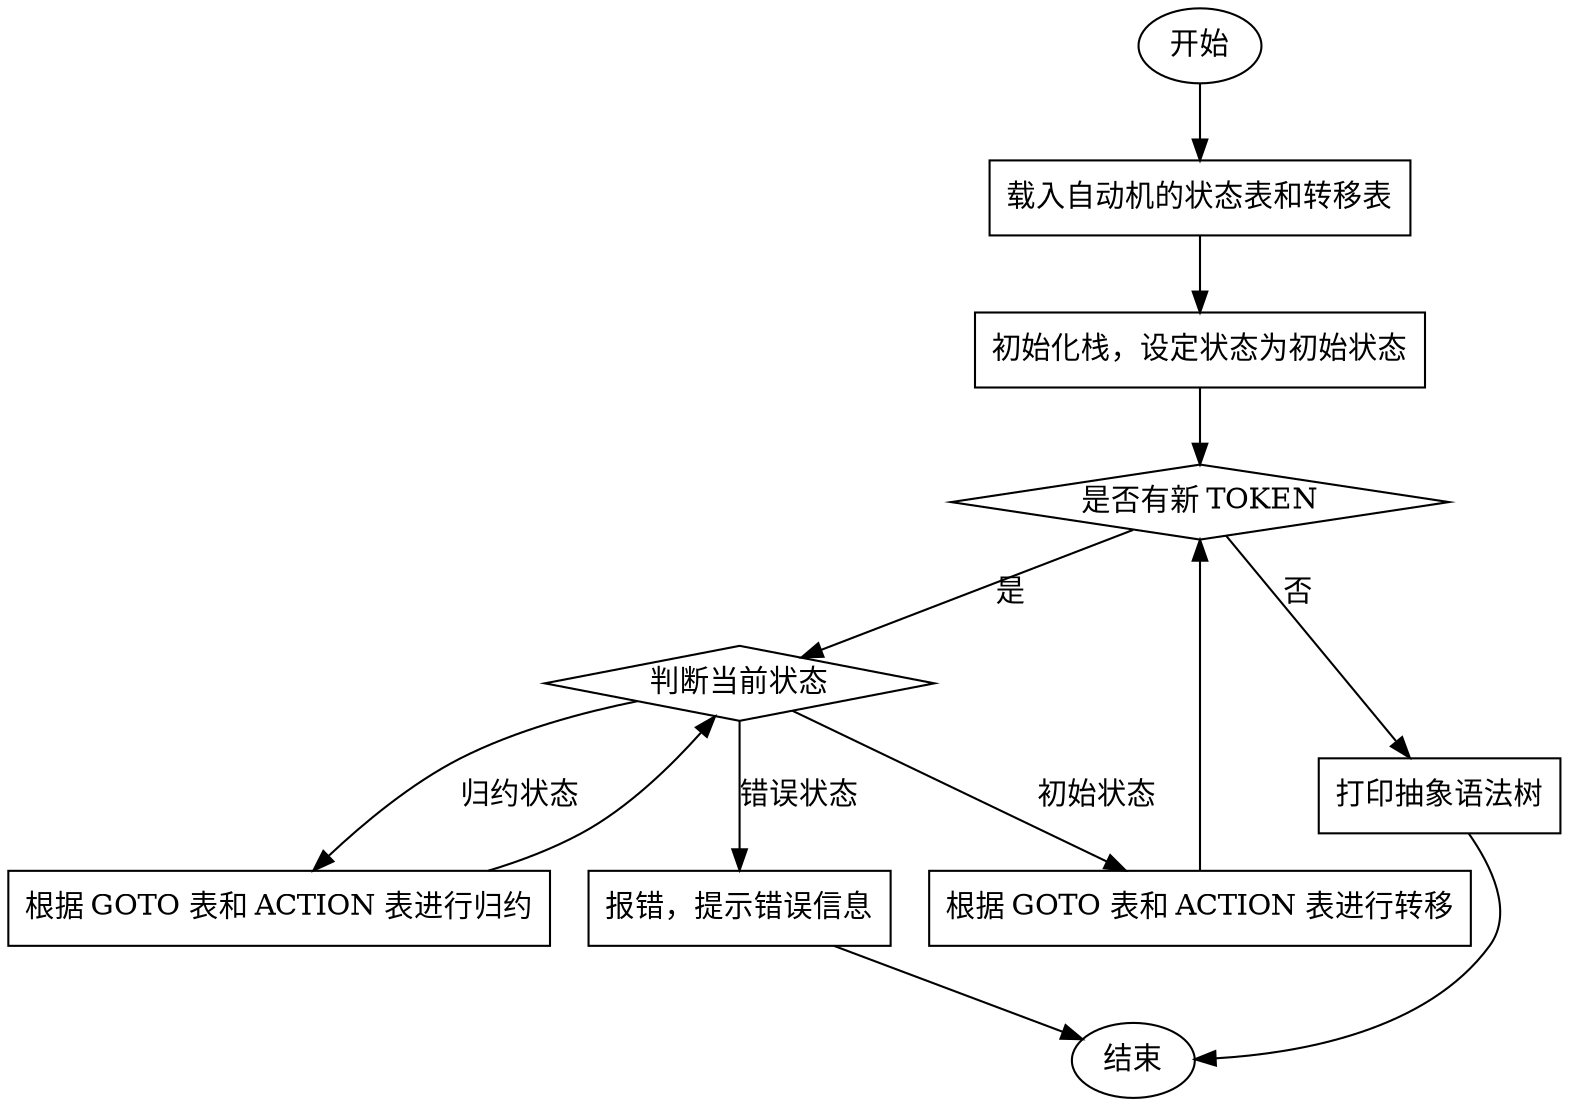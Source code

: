 digraph {
  node[shape=box]
  start[label="开始",shape=ellipse]
  load[label="载入自动机的状态表和转移表"]
  init[label="初始化栈，设定状态为初始状态"]
  new_token[label="是否有新 TOKEN",shape=diamond]
  label_type[label="判断当前状态",shape=diamond]
  init_state[label="根据 GOTO 表和 ACTION 表进行转移"]
  error_state[label="报错，提示错误信息"]
  reduce_state[label="根据 GOTO 表和 ACTION 表进行归约"]
  print_state[label="打印抽象语法树"]
  end[label="结束",shape=ellipse]

  start -> load -> init -> new_token;
  new_token -> label_type[label="是"];
  new_token -> print_state[label="否"];
  print_state -> end;

  label_type -> error_state[label="错误状态"];
  label_type -> reduce_state[label="归约状态"];
  label_type -> init_state[label="初始状态"];

  init_state -> new_token;
  error_state -> end;
  reduce_state -> label_type;
}
